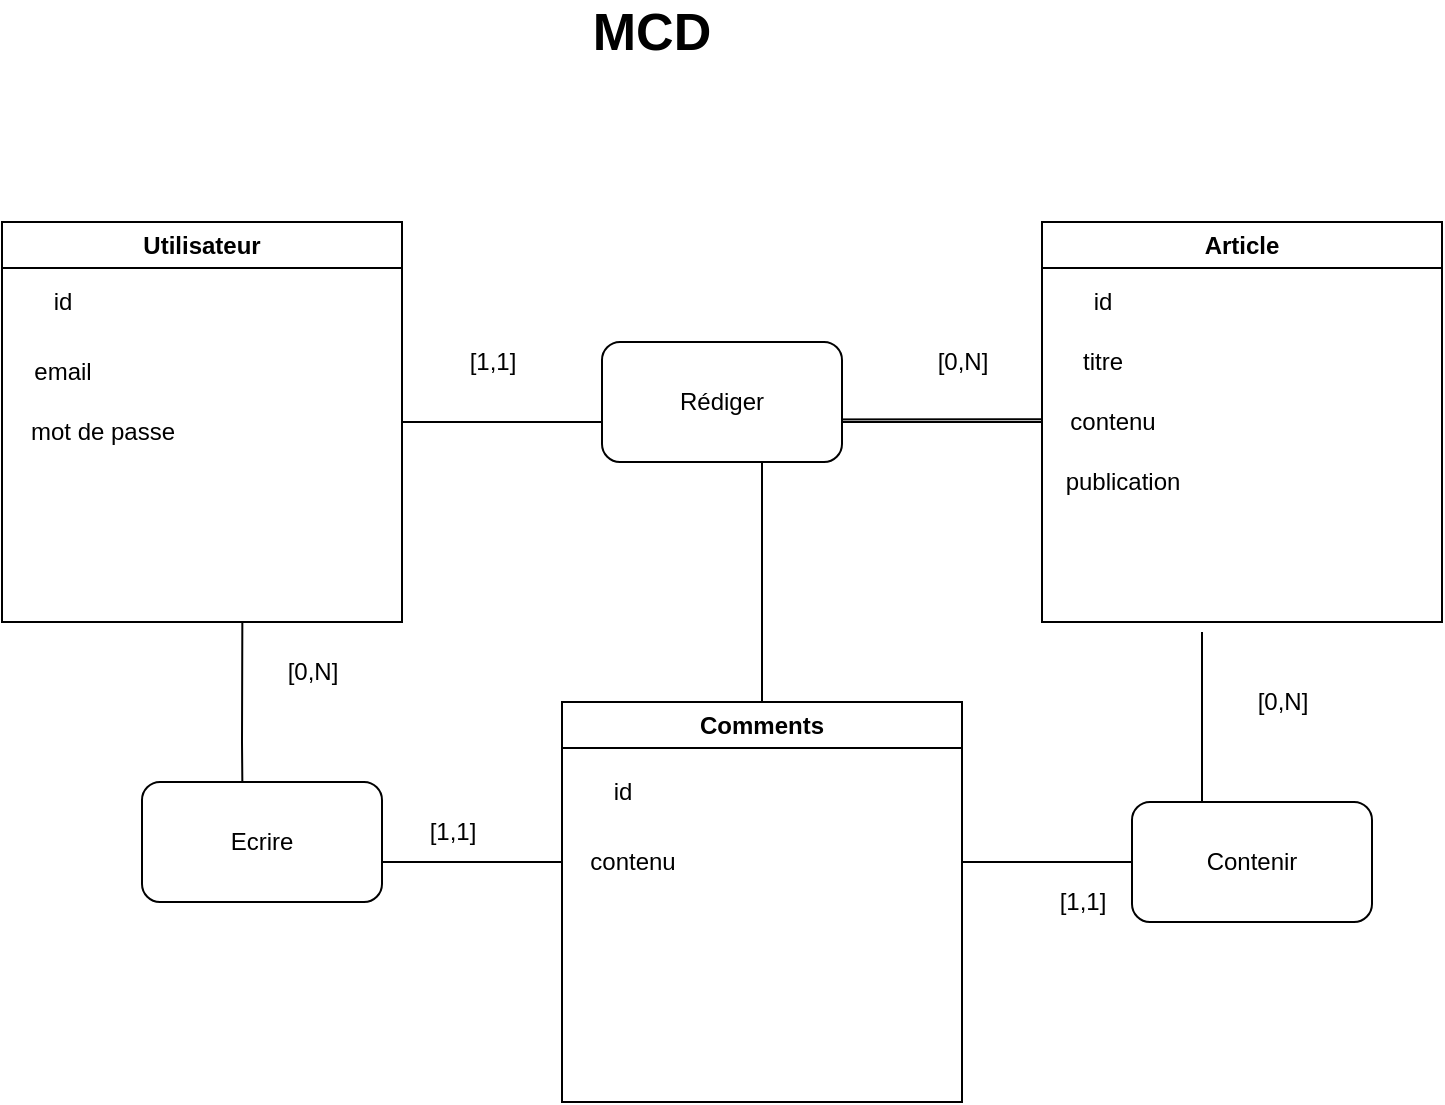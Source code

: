 <mxfile version="20.8.16" type="device"><diagram name="Page-1" id="I9CJIuG0LpLq_wQE_S2X"><mxGraphModel dx="913" dy="579" grid="1" gridSize="10" guides="1" tooltips="1" connect="1" arrows="1" fold="1" page="1" pageScale="1" pageWidth="827" pageHeight="1169" math="0" shadow="0"><root><mxCell id="0"/><mxCell id="1" parent="0"/><mxCell id="xgFziAGk7cArX_XTFIRu-17" value="" style="edgeStyle=orthogonalEdgeStyle;rounded=0;orthogonalLoop=1;jettySize=auto;html=1;endArrow=none;endFill=0;entryX=-0.005;entryY=0.456;entryDx=0;entryDy=0;entryPerimeter=0;" parent="1" source="xgFziAGk7cArX_XTFIRu-1" target="xgFziAGk7cArX_XTFIRu-11" edge="1"><mxGeometry relative="1" as="geometry"><mxPoint x="420" y="220" as="targetPoint"/></mxGeometry></mxCell><mxCell id="xgFziAGk7cArX_XTFIRu-1" value="Utilisateur" style="swimlane;whiteSpace=wrap;html=1;" parent="1" vertex="1"><mxGeometry x="80" y="120" width="200" height="200" as="geometry"/></mxCell><mxCell id="xgFziAGk7cArX_XTFIRu-8" value="mot de passe" style="text;html=1;align=center;verticalAlign=middle;resizable=0;points=[];autosize=1;strokeColor=none;fillColor=none;" parent="xgFziAGk7cArX_XTFIRu-1" vertex="1"><mxGeometry y="90" width="100" height="30" as="geometry"/></mxCell><mxCell id="xgFziAGk7cArX_XTFIRu-7" value="email" style="text;html=1;align=center;verticalAlign=middle;resizable=0;points=[];autosize=1;strokeColor=none;fillColor=none;" parent="xgFziAGk7cArX_XTFIRu-1" vertex="1"><mxGeometry x="5" y="60" width="50" height="30" as="geometry"/></mxCell><mxCell id="xgFziAGk7cArX_XTFIRu-2" value="Comments" style="swimlane;whiteSpace=wrap;html=1;" parent="1" vertex="1"><mxGeometry x="360" y="360" width="200" height="200" as="geometry"/></mxCell><mxCell id="xgFziAGk7cArX_XTFIRu-13" value="contenu" style="text;html=1;align=center;verticalAlign=middle;resizable=0;points=[];autosize=1;strokeColor=none;fillColor=none;" parent="xgFziAGk7cArX_XTFIRu-2" vertex="1"><mxGeometry y="65" width="70" height="30" as="geometry"/></mxCell><mxCell id="xgFziAGk7cArX_XTFIRu-12" value="id" style="text;html=1;align=center;verticalAlign=middle;resizable=0;points=[];autosize=1;strokeColor=none;fillColor=none;" parent="xgFziAGk7cArX_XTFIRu-2" vertex="1"><mxGeometry x="15" y="30" width="30" height="30" as="geometry"/></mxCell><mxCell id="xgFziAGk7cArX_XTFIRu-38" value="" style="edgeStyle=orthogonalEdgeStyle;rounded=0;orthogonalLoop=1;jettySize=auto;html=1;endArrow=none;endFill=0;entryX=0.5;entryY=0;entryDx=0;entryDy=0;" parent="1" source="xgFziAGk7cArX_XTFIRu-3" target="xgFziAGk7cArX_XTFIRu-2" edge="1"><mxGeometry relative="1" as="geometry"><mxPoint x="700" y="500" as="targetPoint"/></mxGeometry></mxCell><mxCell id="xgFziAGk7cArX_XTFIRu-3" value="Article" style="swimlane;whiteSpace=wrap;html=1;" parent="1" vertex="1"><mxGeometry x="600" y="120" width="200" height="200" as="geometry"/></mxCell><mxCell id="xgFziAGk7cArX_XTFIRu-10" value="titre" style="text;html=1;align=center;verticalAlign=middle;resizable=0;points=[];autosize=1;strokeColor=none;fillColor=none;" parent="xgFziAGk7cArX_XTFIRu-3" vertex="1"><mxGeometry x="10" y="55" width="40" height="30" as="geometry"/></mxCell><mxCell id="xgFziAGk7cArX_XTFIRu-11" value="contenu" style="text;html=1;align=center;verticalAlign=middle;resizable=0;points=[];autosize=1;strokeColor=none;fillColor=none;" parent="xgFziAGk7cArX_XTFIRu-3" vertex="1"><mxGeometry y="85" width="70" height="30" as="geometry"/></mxCell><mxCell id="xgFziAGk7cArX_XTFIRu-9" value="id" style="text;html=1;align=center;verticalAlign=middle;resizable=0;points=[];autosize=1;strokeColor=none;fillColor=none;" parent="xgFziAGk7cArX_XTFIRu-3" vertex="1"><mxGeometry x="15" y="25" width="30" height="30" as="geometry"/></mxCell><mxCell id="QybkH0HOTCDDIm9yKQ3T-1" value="publication" style="text;html=1;align=center;verticalAlign=middle;resizable=0;points=[];autosize=1;strokeColor=none;fillColor=none;" vertex="1" parent="xgFziAGk7cArX_XTFIRu-3"><mxGeometry y="115" width="80" height="30" as="geometry"/></mxCell><mxCell id="xgFziAGk7cArX_XTFIRu-5" value="&lt;div&gt;id&lt;/div&gt;" style="text;html=1;align=center;verticalAlign=middle;resizable=0;points=[];autosize=1;strokeColor=none;fillColor=none;" parent="1" vertex="1"><mxGeometry x="95" y="145" width="30" height="30" as="geometry"/></mxCell><mxCell id="xgFziAGk7cArX_XTFIRu-18" value="Rédiger" style="rounded=1;whiteSpace=wrap;html=1;" parent="1" vertex="1"><mxGeometry x="380" y="180" width="120" height="60" as="geometry"/></mxCell><mxCell id="xgFziAGk7cArX_XTFIRu-19" value="[0,N]" style="text;html=1;align=center;verticalAlign=middle;resizable=0;points=[];autosize=1;strokeColor=none;fillColor=none;" parent="1" vertex="1"><mxGeometry x="535" y="175" width="50" height="30" as="geometry"/></mxCell><mxCell id="xgFziAGk7cArX_XTFIRu-20" value="[1,1]" style="text;html=1;align=center;verticalAlign=middle;resizable=0;points=[];autosize=1;strokeColor=none;fillColor=none;" parent="1" vertex="1"><mxGeometry x="300" y="175" width="50" height="30" as="geometry"/></mxCell><mxCell id="xgFziAGk7cArX_XTFIRu-28" value="" style="endArrow=none;html=1;rounded=0;" parent="1" edge="1"><mxGeometry width="50" height="50" relative="1" as="geometry"><mxPoint x="200.17" y="400" as="sourcePoint"/><mxPoint x="200.17" y="320" as="targetPoint"/><Array as="points"><mxPoint x="200" y="380"/></Array></mxGeometry></mxCell><mxCell id="xgFziAGk7cArX_XTFIRu-30" value="" style="endArrow=none;html=1;rounded=0;" parent="1" edge="1"><mxGeometry width="50" height="50" relative="1" as="geometry"><mxPoint x="440" y="519.17" as="sourcePoint"/><mxPoint x="440" y="519" as="targetPoint"/></mxGeometry></mxCell><mxCell id="xgFziAGk7cArX_XTFIRu-31" value="" style="endArrow=none;html=1;rounded=0;" parent="1" edge="1"><mxGeometry width="50" height="50" relative="1" as="geometry"><mxPoint x="270" y="440" as="sourcePoint"/><mxPoint x="360" y="440" as="targetPoint"/></mxGeometry></mxCell><mxCell id="xgFziAGk7cArX_XTFIRu-32" value="Ecrire" style="rounded=1;whiteSpace=wrap;html=1;" parent="1" vertex="1"><mxGeometry x="150" y="400" width="120" height="60" as="geometry"/></mxCell><mxCell id="xgFziAGk7cArX_XTFIRu-33" value="[0,N]" style="text;html=1;align=center;verticalAlign=middle;resizable=0;points=[];autosize=1;strokeColor=none;fillColor=none;" parent="1" vertex="1"><mxGeometry x="210" y="330" width="50" height="30" as="geometry"/></mxCell><mxCell id="xgFziAGk7cArX_XTFIRu-34" value="[1,1]" style="text;html=1;align=center;verticalAlign=middle;resizable=0;points=[];autosize=1;strokeColor=none;fillColor=none;" parent="1" vertex="1"><mxGeometry x="280" y="410" width="50" height="30" as="geometry"/></mxCell><mxCell id="QvmgWmApQXotvfrUAps9-8" value="" style="edgeStyle=orthogonalEdgeStyle;rounded=0;orthogonalLoop=1;jettySize=auto;html=1;endArrow=none;endFill=0;" parent="1" source="xgFziAGk7cArX_XTFIRu-39" edge="1"><mxGeometry relative="1" as="geometry"><mxPoint x="560" y="430" as="targetPoint"/><Array as="points"><mxPoint x="560" y="440"/></Array></mxGeometry></mxCell><mxCell id="xgFziAGk7cArX_XTFIRu-39" value="Contenir" style="rounded=1;whiteSpace=wrap;html=1;" parent="1" vertex="1"><mxGeometry x="645" y="410" width="120" height="60" as="geometry"/></mxCell><mxCell id="xgFziAGk7cArX_XTFIRu-40" value="[0,N]" style="text;html=1;align=center;verticalAlign=middle;resizable=0;points=[];autosize=1;strokeColor=none;fillColor=none;" parent="1" vertex="1"><mxGeometry x="695" y="345" width="50" height="30" as="geometry"/></mxCell><mxCell id="xgFziAGk7cArX_XTFIRu-41" value="[1,1]" style="text;html=1;align=center;verticalAlign=middle;resizable=0;points=[];autosize=1;strokeColor=none;fillColor=none;" parent="1" vertex="1"><mxGeometry x="595" y="445" width="50" height="30" as="geometry"/></mxCell><mxCell id="xgFziAGk7cArX_XTFIRu-42" value="MCD" style="text;html=1;strokeColor=none;fillColor=none;align=center;verticalAlign=middle;whiteSpace=wrap;rounded=0;fontStyle=1;fontSize=26;" parent="1" vertex="1"><mxGeometry x="375" y="10" width="60" height="30" as="geometry"/></mxCell><mxCell id="QvmgWmApQXotvfrUAps9-6" value="" style="endArrow=none;html=1;rounded=0;" parent="1" edge="1"><mxGeometry width="50" height="50" relative="1" as="geometry"><mxPoint x="680" y="410" as="sourcePoint"/><mxPoint x="680" y="325" as="targetPoint"/></mxGeometry></mxCell></root></mxGraphModel></diagram></mxfile>